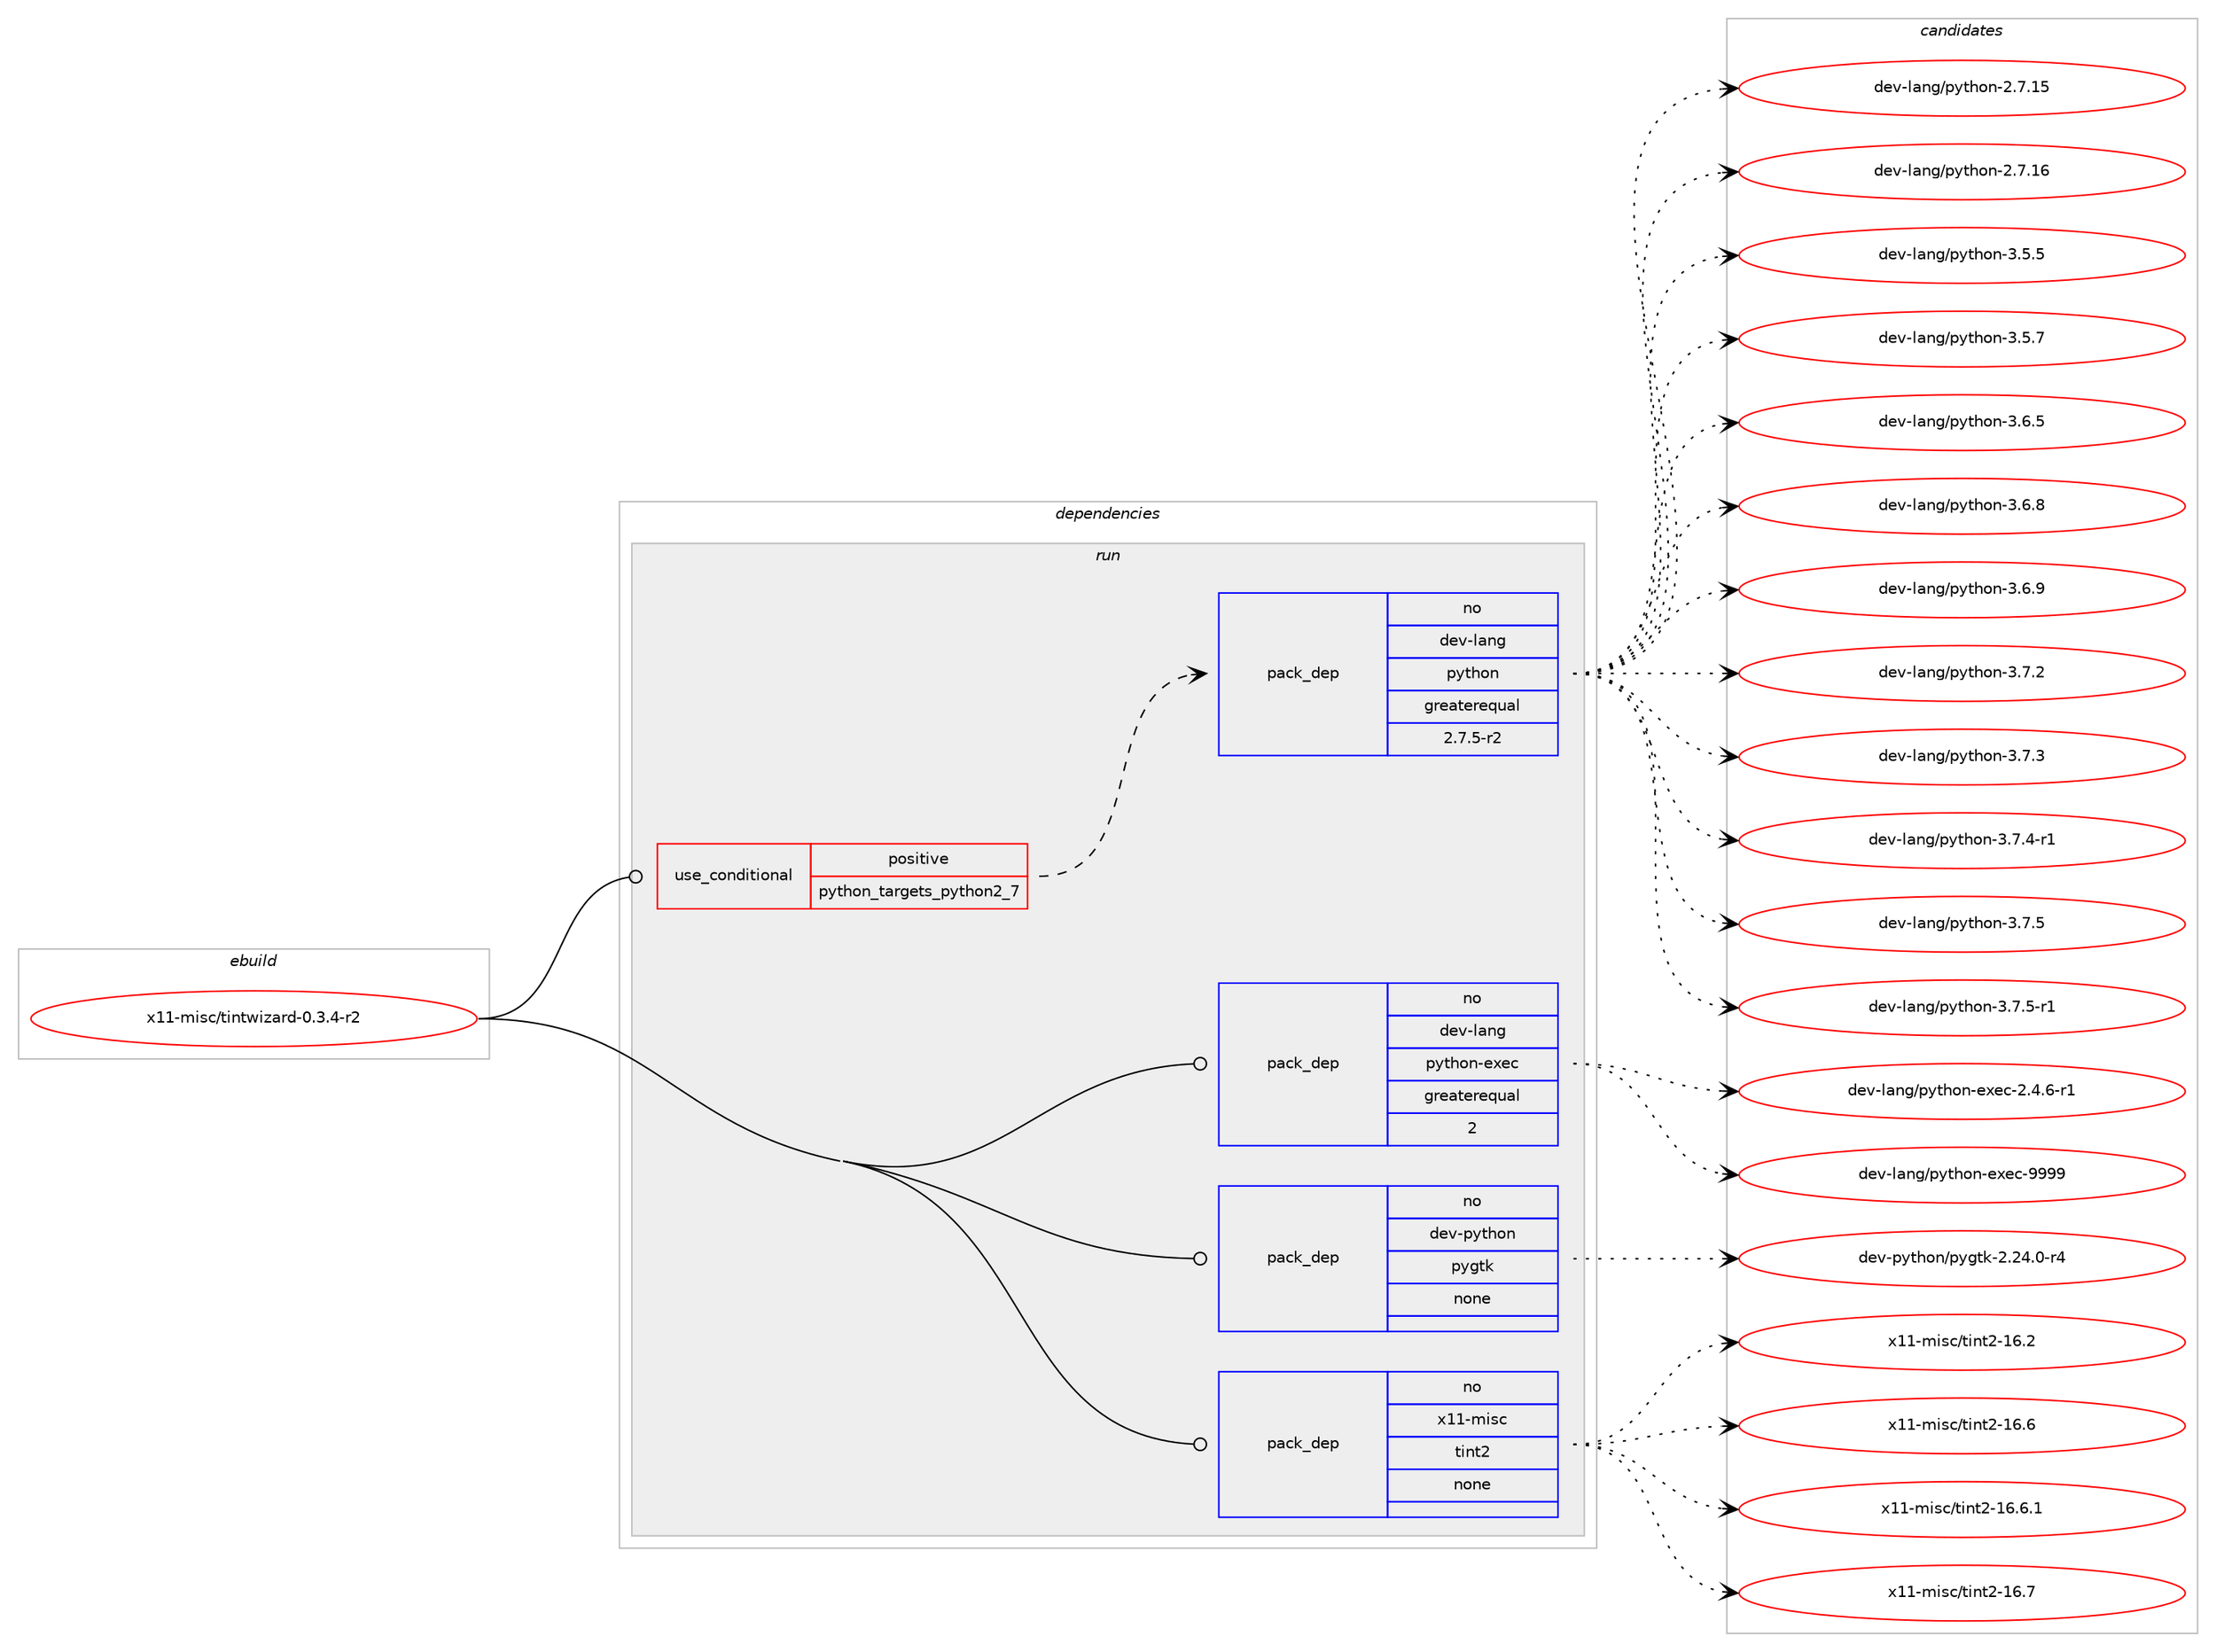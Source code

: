 digraph prolog {

# *************
# Graph options
# *************

newrank=true;
concentrate=true;
compound=true;
graph [rankdir=LR,fontname=Helvetica,fontsize=10,ranksep=1.5];#, ranksep=2.5, nodesep=0.2];
edge  [arrowhead=vee];
node  [fontname=Helvetica,fontsize=10];

# **********
# The ebuild
# **********

subgraph cluster_leftcol {
color=gray;
rank=same;
label=<<i>ebuild</i>>;
id [label="x11-misc/tintwizard-0.3.4-r2", color=red, width=4, href="../x11-misc/tintwizard-0.3.4-r2.svg"];
}

# ****************
# The dependencies
# ****************

subgraph cluster_midcol {
color=gray;
label=<<i>dependencies</i>>;
subgraph cluster_compile {
fillcolor="#eeeeee";
style=filled;
label=<<i>compile</i>>;
}
subgraph cluster_compileandrun {
fillcolor="#eeeeee";
style=filled;
label=<<i>compile and run</i>>;
}
subgraph cluster_run {
fillcolor="#eeeeee";
style=filled;
label=<<i>run</i>>;
subgraph cond219998 {
dependency921024 [label=<<TABLE BORDER="0" CELLBORDER="1" CELLSPACING="0" CELLPADDING="4"><TR><TD ROWSPAN="3" CELLPADDING="10">use_conditional</TD></TR><TR><TD>positive</TD></TR><TR><TD>python_targets_python2_7</TD></TR></TABLE>>, shape=none, color=red];
subgraph pack684327 {
dependency921025 [label=<<TABLE BORDER="0" CELLBORDER="1" CELLSPACING="0" CELLPADDING="4" WIDTH="220"><TR><TD ROWSPAN="6" CELLPADDING="30">pack_dep</TD></TR><TR><TD WIDTH="110">no</TD></TR><TR><TD>dev-lang</TD></TR><TR><TD>python</TD></TR><TR><TD>greaterequal</TD></TR><TR><TD>2.7.5-r2</TD></TR></TABLE>>, shape=none, color=blue];
}
dependency921024:e -> dependency921025:w [weight=20,style="dashed",arrowhead="vee"];
}
id:e -> dependency921024:w [weight=20,style="solid",arrowhead="odot"];
subgraph pack684328 {
dependency921026 [label=<<TABLE BORDER="0" CELLBORDER="1" CELLSPACING="0" CELLPADDING="4" WIDTH="220"><TR><TD ROWSPAN="6" CELLPADDING="30">pack_dep</TD></TR><TR><TD WIDTH="110">no</TD></TR><TR><TD>dev-lang</TD></TR><TR><TD>python-exec</TD></TR><TR><TD>greaterequal</TD></TR><TR><TD>2</TD></TR></TABLE>>, shape=none, color=blue];
}
id:e -> dependency921026:w [weight=20,style="solid",arrowhead="odot"];
subgraph pack684329 {
dependency921027 [label=<<TABLE BORDER="0" CELLBORDER="1" CELLSPACING="0" CELLPADDING="4" WIDTH="220"><TR><TD ROWSPAN="6" CELLPADDING="30">pack_dep</TD></TR><TR><TD WIDTH="110">no</TD></TR><TR><TD>dev-python</TD></TR><TR><TD>pygtk</TD></TR><TR><TD>none</TD></TR><TR><TD></TD></TR></TABLE>>, shape=none, color=blue];
}
id:e -> dependency921027:w [weight=20,style="solid",arrowhead="odot"];
subgraph pack684330 {
dependency921028 [label=<<TABLE BORDER="0" CELLBORDER="1" CELLSPACING="0" CELLPADDING="4" WIDTH="220"><TR><TD ROWSPAN="6" CELLPADDING="30">pack_dep</TD></TR><TR><TD WIDTH="110">no</TD></TR><TR><TD>x11-misc</TD></TR><TR><TD>tint2</TD></TR><TR><TD>none</TD></TR><TR><TD></TD></TR></TABLE>>, shape=none, color=blue];
}
id:e -> dependency921028:w [weight=20,style="solid",arrowhead="odot"];
}
}

# **************
# The candidates
# **************

subgraph cluster_choices {
rank=same;
color=gray;
label=<<i>candidates</i>>;

subgraph choice684327 {
color=black;
nodesep=1;
choice10010111845108971101034711212111610411111045504655464953 [label="dev-lang/python-2.7.15", color=red, width=4,href="../dev-lang/python-2.7.15.svg"];
choice10010111845108971101034711212111610411111045504655464954 [label="dev-lang/python-2.7.16", color=red, width=4,href="../dev-lang/python-2.7.16.svg"];
choice100101118451089711010347112121116104111110455146534653 [label="dev-lang/python-3.5.5", color=red, width=4,href="../dev-lang/python-3.5.5.svg"];
choice100101118451089711010347112121116104111110455146534655 [label="dev-lang/python-3.5.7", color=red, width=4,href="../dev-lang/python-3.5.7.svg"];
choice100101118451089711010347112121116104111110455146544653 [label="dev-lang/python-3.6.5", color=red, width=4,href="../dev-lang/python-3.6.5.svg"];
choice100101118451089711010347112121116104111110455146544656 [label="dev-lang/python-3.6.8", color=red, width=4,href="../dev-lang/python-3.6.8.svg"];
choice100101118451089711010347112121116104111110455146544657 [label="dev-lang/python-3.6.9", color=red, width=4,href="../dev-lang/python-3.6.9.svg"];
choice100101118451089711010347112121116104111110455146554650 [label="dev-lang/python-3.7.2", color=red, width=4,href="../dev-lang/python-3.7.2.svg"];
choice100101118451089711010347112121116104111110455146554651 [label="dev-lang/python-3.7.3", color=red, width=4,href="../dev-lang/python-3.7.3.svg"];
choice1001011184510897110103471121211161041111104551465546524511449 [label="dev-lang/python-3.7.4-r1", color=red, width=4,href="../dev-lang/python-3.7.4-r1.svg"];
choice100101118451089711010347112121116104111110455146554653 [label="dev-lang/python-3.7.5", color=red, width=4,href="../dev-lang/python-3.7.5.svg"];
choice1001011184510897110103471121211161041111104551465546534511449 [label="dev-lang/python-3.7.5-r1", color=red, width=4,href="../dev-lang/python-3.7.5-r1.svg"];
dependency921025:e -> choice10010111845108971101034711212111610411111045504655464953:w [style=dotted,weight="100"];
dependency921025:e -> choice10010111845108971101034711212111610411111045504655464954:w [style=dotted,weight="100"];
dependency921025:e -> choice100101118451089711010347112121116104111110455146534653:w [style=dotted,weight="100"];
dependency921025:e -> choice100101118451089711010347112121116104111110455146534655:w [style=dotted,weight="100"];
dependency921025:e -> choice100101118451089711010347112121116104111110455146544653:w [style=dotted,weight="100"];
dependency921025:e -> choice100101118451089711010347112121116104111110455146544656:w [style=dotted,weight="100"];
dependency921025:e -> choice100101118451089711010347112121116104111110455146544657:w [style=dotted,weight="100"];
dependency921025:e -> choice100101118451089711010347112121116104111110455146554650:w [style=dotted,weight="100"];
dependency921025:e -> choice100101118451089711010347112121116104111110455146554651:w [style=dotted,weight="100"];
dependency921025:e -> choice1001011184510897110103471121211161041111104551465546524511449:w [style=dotted,weight="100"];
dependency921025:e -> choice100101118451089711010347112121116104111110455146554653:w [style=dotted,weight="100"];
dependency921025:e -> choice1001011184510897110103471121211161041111104551465546534511449:w [style=dotted,weight="100"];
}
subgraph choice684328 {
color=black;
nodesep=1;
choice10010111845108971101034711212111610411111045101120101994550465246544511449 [label="dev-lang/python-exec-2.4.6-r1", color=red, width=4,href="../dev-lang/python-exec-2.4.6-r1.svg"];
choice10010111845108971101034711212111610411111045101120101994557575757 [label="dev-lang/python-exec-9999", color=red, width=4,href="../dev-lang/python-exec-9999.svg"];
dependency921026:e -> choice10010111845108971101034711212111610411111045101120101994550465246544511449:w [style=dotted,weight="100"];
dependency921026:e -> choice10010111845108971101034711212111610411111045101120101994557575757:w [style=dotted,weight="100"];
}
subgraph choice684329 {
color=black;
nodesep=1;
choice1001011184511212111610411111047112121103116107455046505246484511452 [label="dev-python/pygtk-2.24.0-r4", color=red, width=4,href="../dev-python/pygtk-2.24.0-r4.svg"];
dependency921027:e -> choice1001011184511212111610411111047112121103116107455046505246484511452:w [style=dotted,weight="100"];
}
subgraph choice684330 {
color=black;
nodesep=1;
choice1204949451091051159947116105110116504549544650 [label="x11-misc/tint2-16.2", color=red, width=4,href="../x11-misc/tint2-16.2.svg"];
choice1204949451091051159947116105110116504549544654 [label="x11-misc/tint2-16.6", color=red, width=4,href="../x11-misc/tint2-16.6.svg"];
choice12049494510910511599471161051101165045495446544649 [label="x11-misc/tint2-16.6.1", color=red, width=4,href="../x11-misc/tint2-16.6.1.svg"];
choice1204949451091051159947116105110116504549544655 [label="x11-misc/tint2-16.7", color=red, width=4,href="../x11-misc/tint2-16.7.svg"];
dependency921028:e -> choice1204949451091051159947116105110116504549544650:w [style=dotted,weight="100"];
dependency921028:e -> choice1204949451091051159947116105110116504549544654:w [style=dotted,weight="100"];
dependency921028:e -> choice12049494510910511599471161051101165045495446544649:w [style=dotted,weight="100"];
dependency921028:e -> choice1204949451091051159947116105110116504549544655:w [style=dotted,weight="100"];
}
}

}
